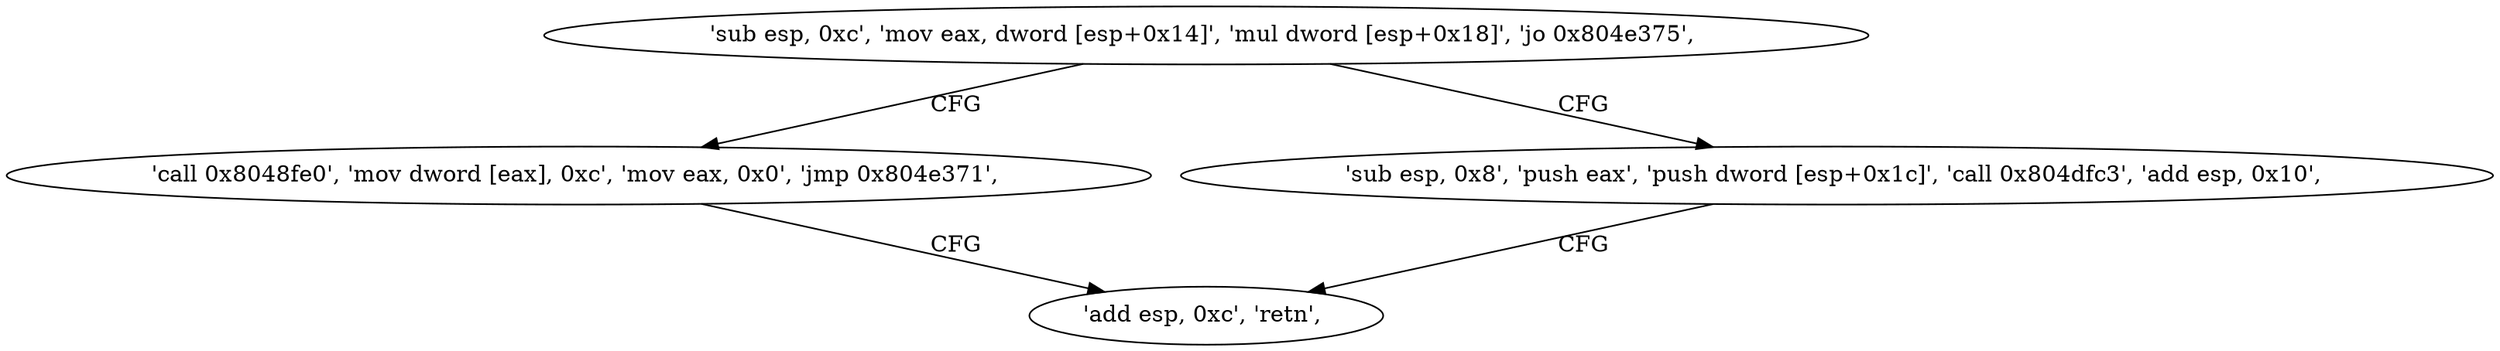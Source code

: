 digraph "func" {
"134538068" [label = "'sub esp, 0xc', 'mov eax, dword [esp+0x14]', 'mul dword [esp+0x18]', 'jo 0x804e375', " ]
"134538101" [label = "'call 0x8048fe0', 'mov dword [eax], 0xc', 'mov eax, 0x0', 'jmp 0x804e371', " ]
"134538081" [label = "'sub esp, 0x8', 'push eax', 'push dword [esp+0x1c]', 'call 0x804dfc3', 'add esp, 0x10', " ]
"134538097" [label = "'add esp, 0xc', 'retn', " ]
"134538068" -> "134538101" [ label = "CFG" ]
"134538068" -> "134538081" [ label = "CFG" ]
"134538101" -> "134538097" [ label = "CFG" ]
"134538081" -> "134538097" [ label = "CFG" ]
}
